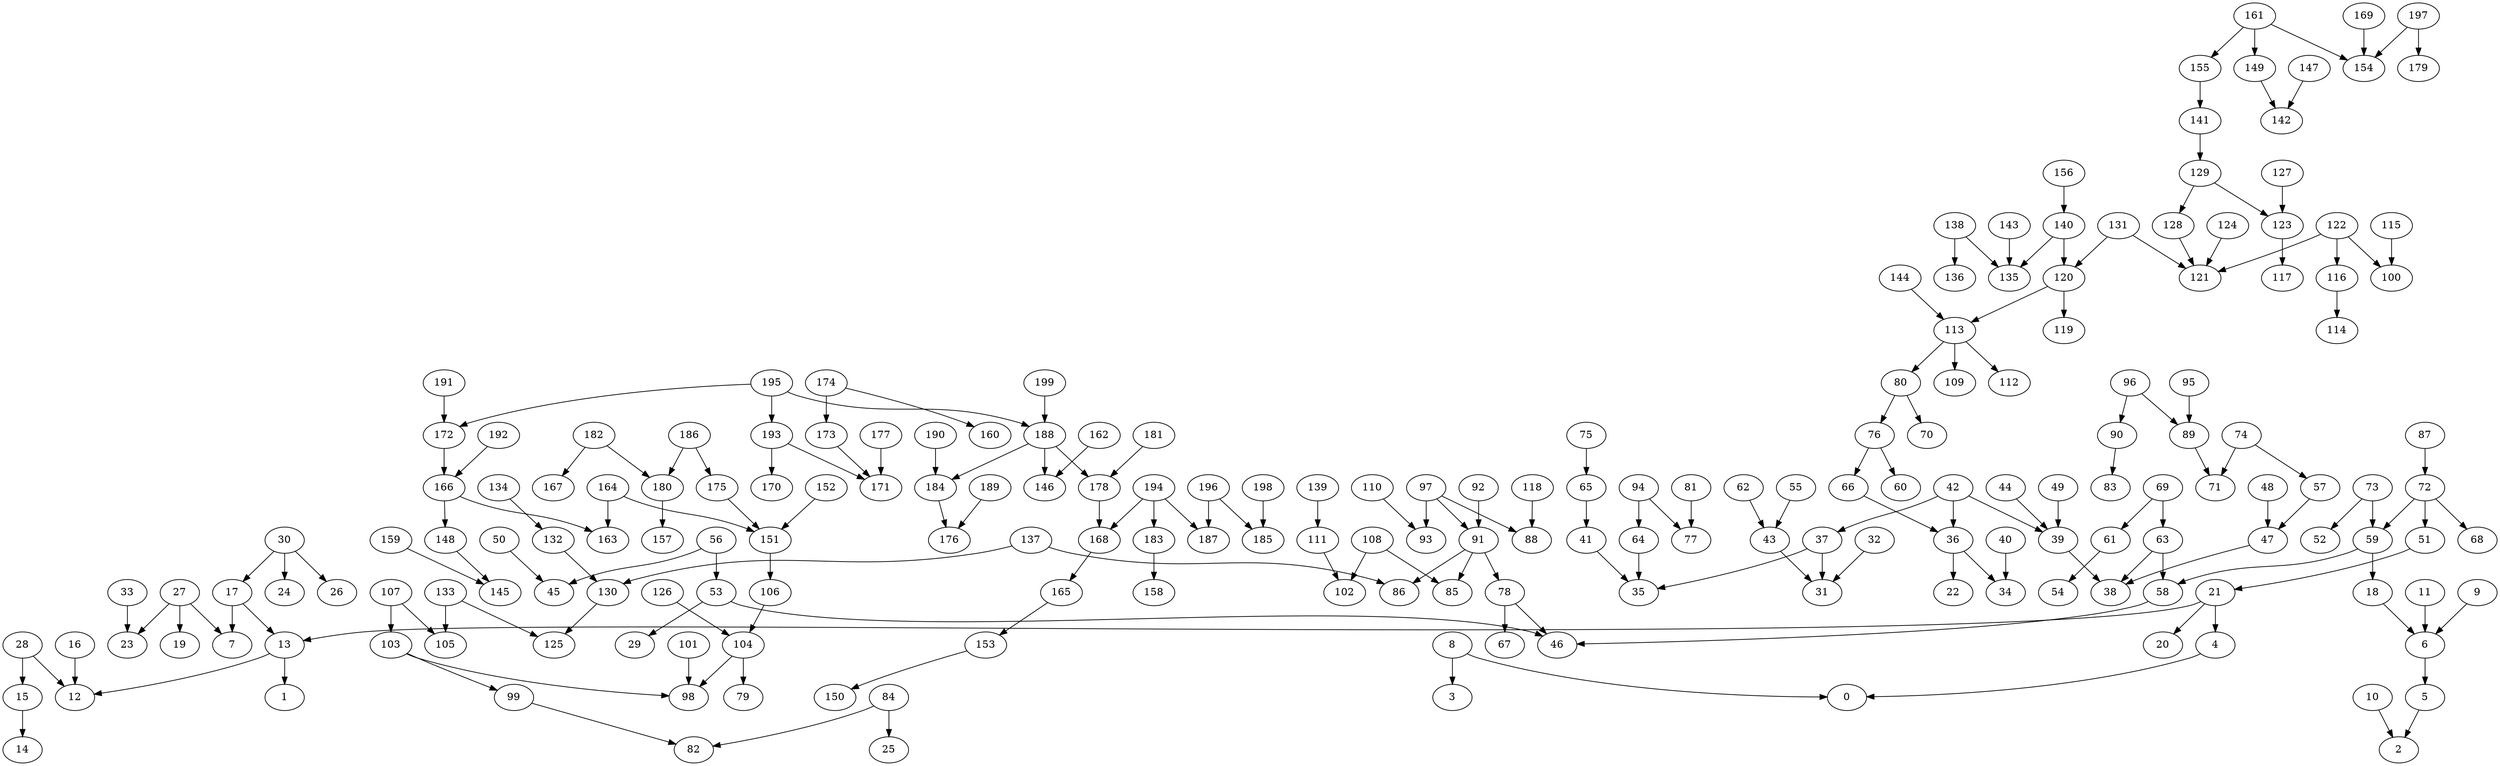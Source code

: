digraph my_graph {
13 [label=13]
12 [label=12]
1 [label=1]
15 [label=15]
14 [label=14]
16 [label=16]
56 [label=56]
53 [label=53]
61 [label=61]
54 [label=54]
69 [label=69]
63 [label=63]
80 [label=80]
76 [label=76]
95 [label=95]
89 [label=89]
103 [label=103]
99 [label=99]
104 [label=104]
98 [label=98]
116 [label=116]
114 [label=114]
124 [label=124]
121 [label=121]
128 [label=128]
129 [label=129]
123 [label=123]
144 [label=144]
113 [label=113]
174 [label=174]
173 [label=173]
27 [label=27]
7 [label=7]
40 [label=40]
34 [label=34]
62 [label=62]
43 [label=43]
72 [label=72]
51 [label=51]
60 [label=60]
110 [label=110]
93 [label=93]
137 [label=137]
86 [label=86]
156 [label=156]
140 [label=140]
177 [label=177]
171 [label=171]
186 [label=186]
175 [label=175]
190 [label=190]
184 [label=184]
192 [label=192]
166 [label=166]
17 [label=17]
23 [label=23]
41 [label=41]
35 [label=35]
59 [label=59]
58 [label=58]
64 [label=64]
75 [label=75]
65 [label=65]
66 [label=66]
78 [label=78]
67 [label=67]
82 [label=82]
108 [label=108]
85 [label=85]
117 [label=117]
131 [label=131]
120 [label=120]
155 [label=155]
141 [label=141]
161 [label=161]
178 [label=178]
168 [label=168]
193 [label=193]
194 [label=194]
183 [label=183]
5 [label=5]
2 [label=2]
45 [label=45]
38 [label=38]
73 [label=73]
74 [label=74]
57 [label=57]
46 [label=46]
84 [label=84]
25 [label=25]
91 [label=91]
148 [label=148]
145 [label=145]
164 [label=164]
151 [label=151]
172 [label=172]
160 [label=160]
176 [label=176]
180 [label=180]
189 [label=189]
195 [label=195]
21 [label=21]
4 [label=4]
37 [label=37]
55 [label=55]
36 [label=36]
71 [label=71]
106 [label=106]
107 [label=107]
152 [label=152]
163 [label=163]
165 [label=165]
188 [label=188]
146 [label=146]
198 [label=198]
185 [label=185]
18 [label=18]
6 [label=6]
29 [label=29]
52 [label=52]
119 [label=119]
126 [label=126]
134 [label=134]
132 [label=132]
138 [label=138]
135 [label=135]
147 [label=147]
142 [label=142]
182 [label=182]
167 [label=167]
30 [label=30]
39 [label=39]
42 [label=42]
105 [label=105]
122 [label=122]
127 [label=127]
133 [label=133]
130 [label=130]
149 [label=149]
154 [label=154]
153 [label=153]
157 [label=157]
181 [label=181]
197 [label=197]
0 [label=0]
20 [label=20]
28 [label=28]
31 [label=31]
47 [label=47]
49 [label=49]
81 [label=81]
77 [label=77]
97 [label=97]
88 [label=88]
101 [label=101]
111 [label=111]
102 [label=102]
136 [label=136]
139 [label=139]
162 [label=162]
179 [label=179]
24 [label=24]
44 [label=44]
48 [label=48]
70 [label=70]
92 [label=92]
94 [label=94]
96 [label=96]
79 [label=79]
159 [label=159]
8 [label=8]
3 [label=3]
90 [label=90]
115 [label=115]
100 [label=100]
125 [label=125]
32 [label=32]
68 [label=68]
109 [label=109]
143 [label=143]
191 [label=191]
22 [label=22]
87 [label=87]
112 [label=112]
196 [label=196]
187 [label=187]
11 [label=11]
33 [label=33]
50 [label=50]
150 [label=150]
169 [label=169]
19 [label=19]
83 [label=83]
199 [label=199]
9 [label=9]
10 [label=10]
118 [label=118]
170 [label=170]
158 [label=158]
26 [label=26]
13->12
13->1
15->14
16->12
56->53
61->54
69->63
80->76
95->89
103->99
104->98
116->114
124->121
128->121
129->123
144->113
174->173
27->7
40->34
62->43
72->51
76->60
110->93
137->86
156->140
177->171
186->175
190->184
192->166
17->13
27->23
41->35
59->58
63->58
64->35
75->65
76->66
78->67
99->82
108->85
123->117
131->120
140->120
155->141
161->155
178->168
193->171
194->183
5->2
17->7
56->45
63->38
73->59
74->57
78->46
84->25
91->78
148->145
164->151
172->166
174->160
184->176
186->180
189->176
194->168
195->172
21->4
37->35
55->43
65->41
66->36
74->71
89->71
106->104
107->103
152->151
164->163
166->163
168->165
188->146
188->178
198->185
18->6
53->29
73->52
113->80
120->113
120->119
126->104
129->128
131->121
134->132
138->135
141->129
147->142
173->171
182->167
30->17
39->38
42->39
59->18
91->86
107->105
122->121
127->123
133->105
137->130
161->149
161->154
165->153
180->157
181->178
195->188
195->193
197->154
4->0
21->20
28->12
37->31
42->36
43->31
47->38
49->39
57->47
81->77
97->88
101->98
111->102
138->136
139->111
162->146
197->179
6->5
30->24
42->37
44->39
48->47
80->70
92->91
94->64
96->89
97->93
103->98
104->79
149->142
159->145
166->148
175->151
8->0
8->3
21->13
58->46
72->59
91->85
94->77
96->90
108->102
115->100
122->116
130->125
133->125
151->106
182->180
188->184
32->31
36->34
51->21
53->46
72->68
97->91
132->130
140->135
28->15
84->82
113->109
143->135
191->172
36->22
87->72
113->112
196->187
11->6
33->23
50->45
69->61
122->100
153->150
169->154
27->19
90->83
199->188
9->6
10->2
118->88
193->170
196->185
183->158
194->187
30->26
}